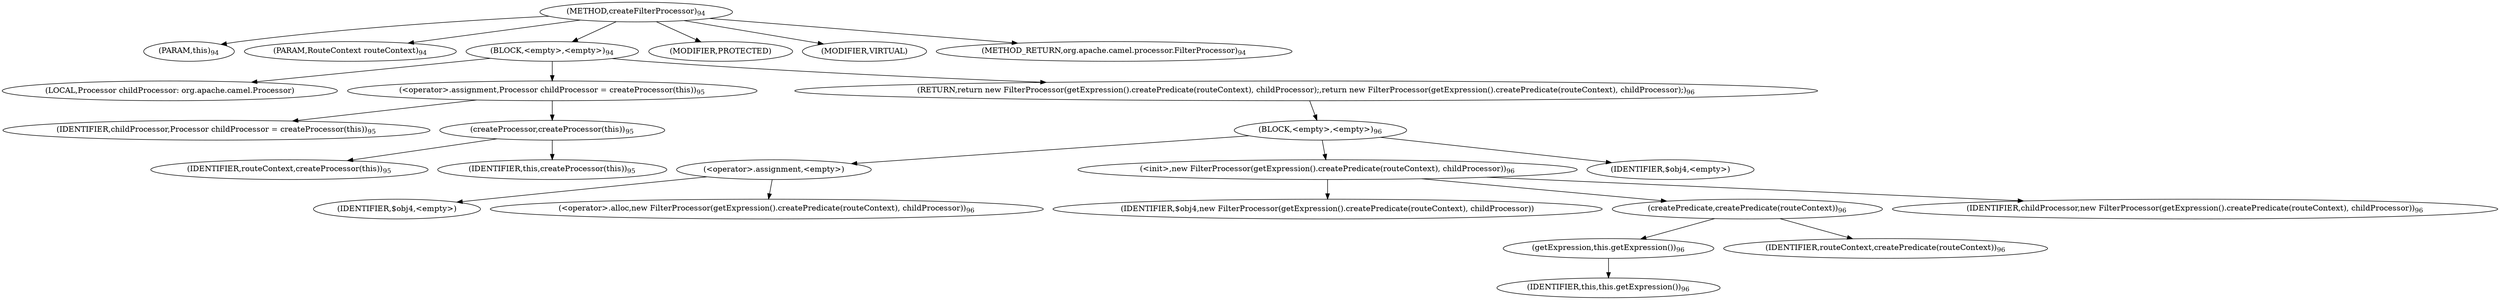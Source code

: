 digraph "createFilterProcessor" {  
"238" [label = <(METHOD,createFilterProcessor)<SUB>94</SUB>> ]
"19" [label = <(PARAM,this)<SUB>94</SUB>> ]
"239" [label = <(PARAM,RouteContext routeContext)<SUB>94</SUB>> ]
"240" [label = <(BLOCK,&lt;empty&gt;,&lt;empty&gt;)<SUB>94</SUB>> ]
"241" [label = <(LOCAL,Processor childProcessor: org.apache.camel.Processor)> ]
"242" [label = <(&lt;operator&gt;.assignment,Processor childProcessor = createProcessor(this))<SUB>95</SUB>> ]
"243" [label = <(IDENTIFIER,childProcessor,Processor childProcessor = createProcessor(this))<SUB>95</SUB>> ]
"244" [label = <(createProcessor,createProcessor(this))<SUB>95</SUB>> ]
"245" [label = <(IDENTIFIER,routeContext,createProcessor(this))<SUB>95</SUB>> ]
"18" [label = <(IDENTIFIER,this,createProcessor(this))<SUB>95</SUB>> ]
"246" [label = <(RETURN,return new FilterProcessor(getExpression().createPredicate(routeContext), childProcessor);,return new FilterProcessor(getExpression().createPredicate(routeContext), childProcessor);)<SUB>96</SUB>> ]
"247" [label = <(BLOCK,&lt;empty&gt;,&lt;empty&gt;)<SUB>96</SUB>> ]
"248" [label = <(&lt;operator&gt;.assignment,&lt;empty&gt;)> ]
"249" [label = <(IDENTIFIER,$obj4,&lt;empty&gt;)> ]
"250" [label = <(&lt;operator&gt;.alloc,new FilterProcessor(getExpression().createPredicate(routeContext), childProcessor))<SUB>96</SUB>> ]
"251" [label = <(&lt;init&gt;,new FilterProcessor(getExpression().createPredicate(routeContext), childProcessor))<SUB>96</SUB>> ]
"252" [label = <(IDENTIFIER,$obj4,new FilterProcessor(getExpression().createPredicate(routeContext), childProcessor))> ]
"253" [label = <(createPredicate,createPredicate(routeContext))<SUB>96</SUB>> ]
"254" [label = <(getExpression,this.getExpression())<SUB>96</SUB>> ]
"20" [label = <(IDENTIFIER,this,this.getExpression())<SUB>96</SUB>> ]
"255" [label = <(IDENTIFIER,routeContext,createPredicate(routeContext))<SUB>96</SUB>> ]
"256" [label = <(IDENTIFIER,childProcessor,new FilterProcessor(getExpression().createPredicate(routeContext), childProcessor))<SUB>96</SUB>> ]
"257" [label = <(IDENTIFIER,$obj4,&lt;empty&gt;)> ]
"258" [label = <(MODIFIER,PROTECTED)> ]
"259" [label = <(MODIFIER,VIRTUAL)> ]
"260" [label = <(METHOD_RETURN,org.apache.camel.processor.FilterProcessor)<SUB>94</SUB>> ]
  "238" -> "19" 
  "238" -> "239" 
  "238" -> "240" 
  "238" -> "258" 
  "238" -> "259" 
  "238" -> "260" 
  "240" -> "241" 
  "240" -> "242" 
  "240" -> "246" 
  "242" -> "243" 
  "242" -> "244" 
  "244" -> "245" 
  "244" -> "18" 
  "246" -> "247" 
  "247" -> "248" 
  "247" -> "251" 
  "247" -> "257" 
  "248" -> "249" 
  "248" -> "250" 
  "251" -> "252" 
  "251" -> "253" 
  "251" -> "256" 
  "253" -> "254" 
  "253" -> "255" 
  "254" -> "20" 
}
